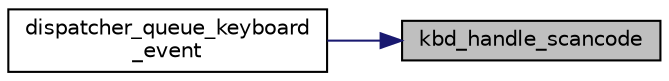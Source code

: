digraph "kbd_handle_scancode"
{
 // LATEX_PDF_SIZE
  edge [fontname="Helvetica",fontsize="10",labelfontname="Helvetica",labelfontsize="10"];
  node [fontname="Helvetica",fontsize="10",shape=record];
  rankdir="RL";
  Node1 [label="kbd_handle_scancode",height=0.2,width=0.4,color="black", fillcolor="grey75", style="filled", fontcolor="black",tooltip="Transforms a scancode into organized information about the keys pressed in the form of kbd_event_t."];
  Node1 -> Node2 [dir="back",color="midnightblue",fontsize="10",style="solid",fontname="Helvetica"];
  Node2 [label="dispatcher_queue_keyboard\l_event",height=0.2,width=0.4,color="black", fillcolor="white", style="filled",URL="$group__dispatcher.html#gaa106804cec3901891611d04d98f29364",tooltip="Retrieves keyboard state and adds a keyboard event to the event queue."];
}
